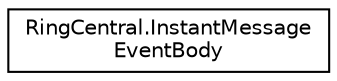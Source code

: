 digraph "Graphical Class Hierarchy"
{
 // LATEX_PDF_SIZE
  edge [fontname="Helvetica",fontsize="10",labelfontname="Helvetica",labelfontsize="10"];
  node [fontname="Helvetica",fontsize="10",shape=record];
  rankdir="LR";
  Node0 [label="RingCentral.InstantMessage\lEventBody",height=0.2,width=0.4,color="black", fillcolor="white", style="filled",URL="$classRingCentral_1_1InstantMessageEventBody.html",tooltip="Notification payload body"];
}

